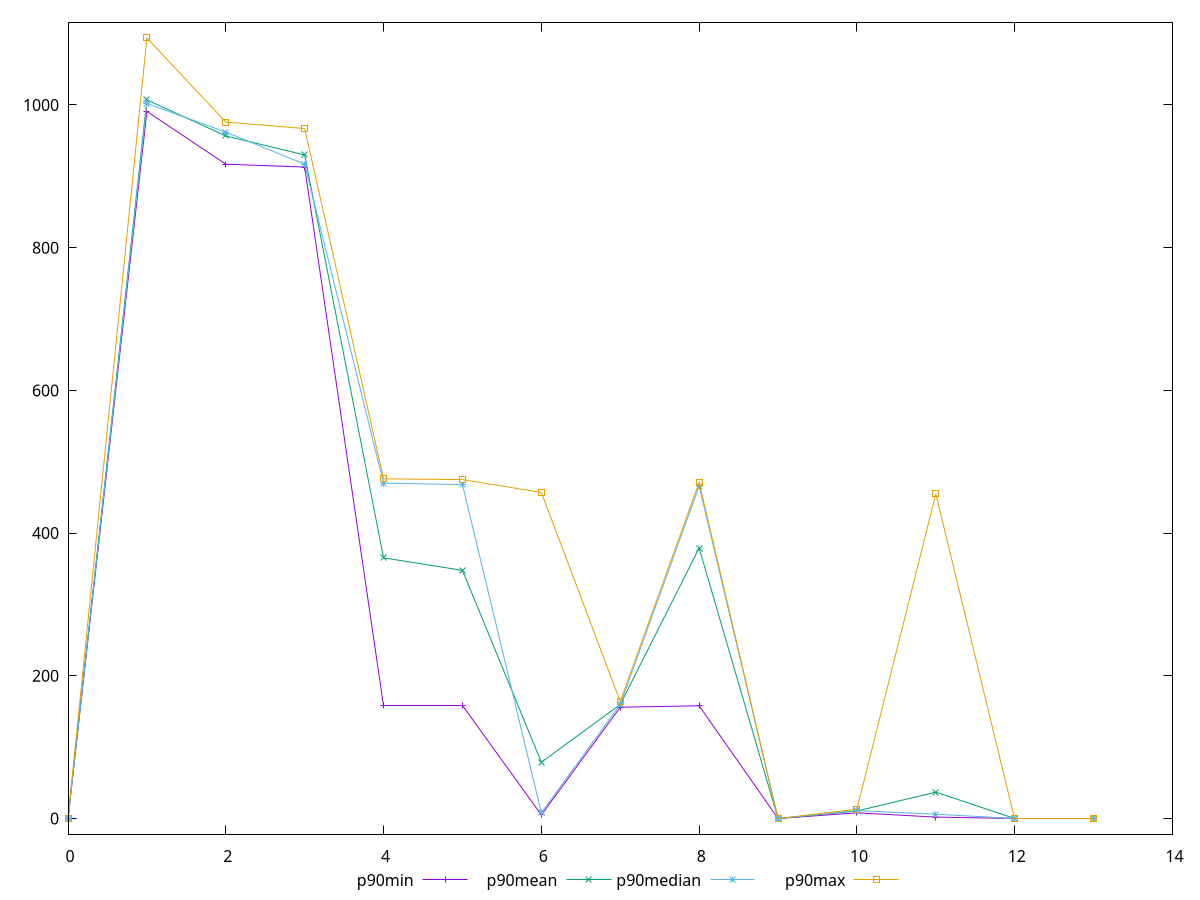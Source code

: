 reset
set terminal svg size 640, 520 enhanced background rgb 'white'
set output "report_00007_2020-12-11T15:55:29.892Z/render-blocking-resources/progression/value.svg"

$p90Min <<EOF
0 0
1 991
2 917
3 913
4 159
5 159
6 5
7 156
8 158
9 0
10 8
11 2
12 0
13 0
EOF

$p90Mean <<EOF
0 0
1 1007.0769230769231
2 956.5604395604396
3 929.9230769230769
4 365.3076923076923
5 347.7362637362637
6 78.91208791208791
7 159.75824175824175
8 379.02197802197804
9 0
10 10.615384615384615
11 36.97802197802198
12 0
13 0
EOF

$p90Median <<EOF
0 0
1 1002
2 962
3 917
4 470
5 468
6 8
7 160
8 466
9 0
10 11
11 6
12 0
13 0
EOF

$p90Max <<EOF
0 0
1 1094
2 976
3 967
4 476
5 475
6 457
7 164
8 471
9 0
10 13
11 455
12 0
13 0
EOF

set key outside below
set yrange [-21.88:1115.88]

plot \
  $p90Min title "p90min" with linespoints, \
  $p90Mean title "p90mean" with linespoints, \
  $p90Median title "p90median" with linespoints, \
  $p90Max title "p90max" with linespoints, \


reset